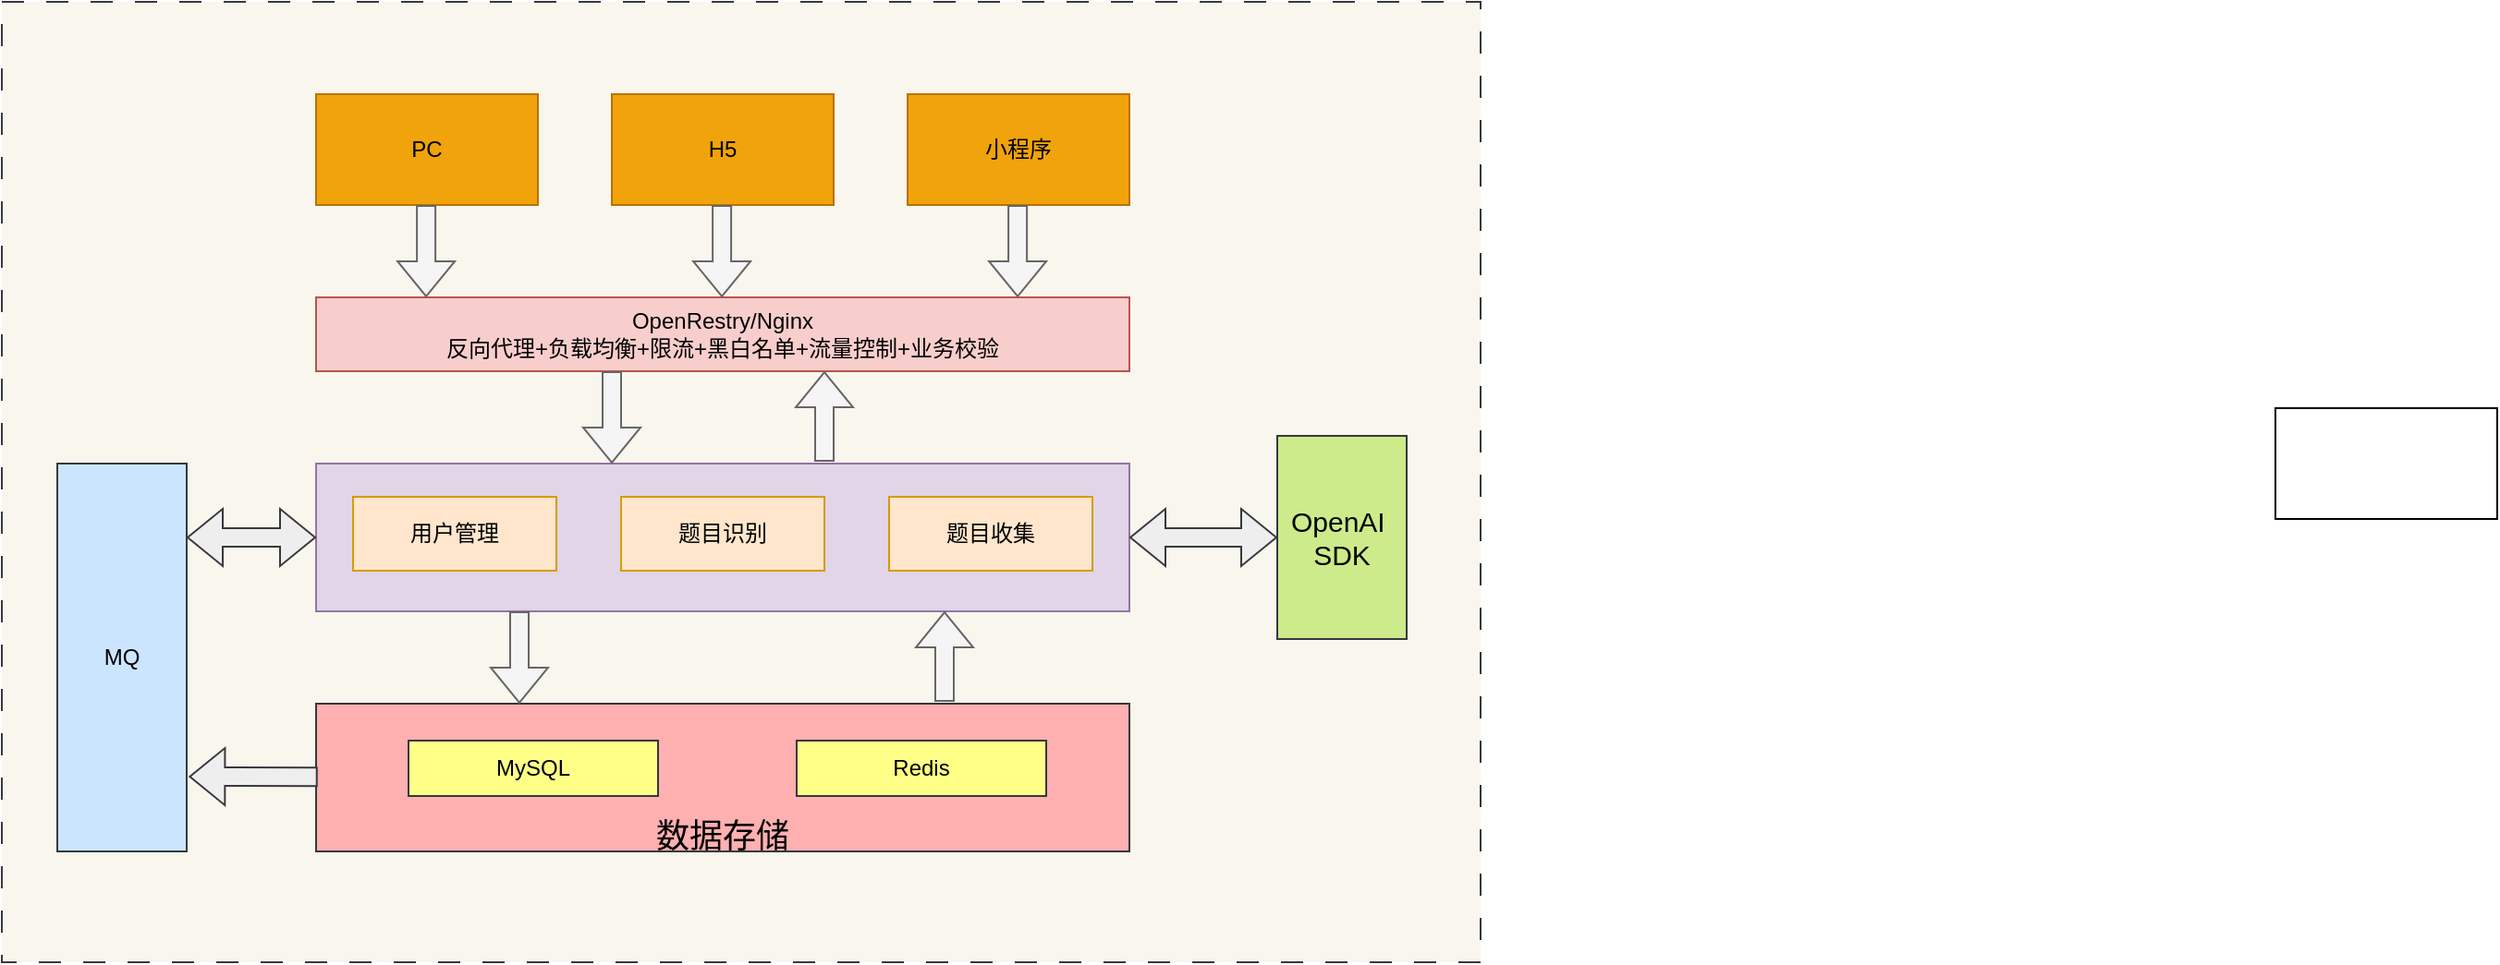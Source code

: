 <mxfile version="25.0.3">
  <diagram name="第 1 页" id="1cWHc6eXeA2GBQ50_B6X">
    <mxGraphModel dx="1060" dy="697" grid="1" gridSize="10" guides="1" tooltips="1" connect="1" arrows="1" fold="1" page="1" pageScale="1" pageWidth="827" pageHeight="1169" math="0" shadow="0">
      <root>
        <mxCell id="0" />
        <mxCell id="1" parent="0" />
        <mxCell id="27CM9ocwMfiaDfQ64QIg-33" value="" style="whiteSpace=wrap;html=1;fillColor=#f9f7ed;dashed=1;dashPattern=12 12;strokeColor=#36393d;" vertex="1" parent="1">
          <mxGeometry x="30" y="30" width="800" height="520" as="geometry" />
        </mxCell>
        <mxCell id="27CM9ocwMfiaDfQ64QIg-1" value="PC" style="rounded=0;whiteSpace=wrap;html=1;fillColor=#f0a30a;strokeColor=#BD7000;fontColor=#000000;" vertex="1" parent="1">
          <mxGeometry x="200" y="80" width="120" height="60" as="geometry" />
        </mxCell>
        <mxCell id="27CM9ocwMfiaDfQ64QIg-2" value="小程序" style="rounded=0;whiteSpace=wrap;html=1;fillColor=#f0a30a;strokeColor=#BD7000;fontColor=#000000;" vertex="1" parent="1">
          <mxGeometry x="520" y="80" width="120" height="60" as="geometry" />
        </mxCell>
        <mxCell id="27CM9ocwMfiaDfQ64QIg-3" value="OpenRestry/Nginx&lt;div&gt;反向代理+负载均衡+限流+黑白名单+流量控制+业务校验&lt;/div&gt;" style="rounded=0;whiteSpace=wrap;html=1;fillColor=#f8cecc;strokeColor=#b85450;" vertex="1" parent="1">
          <mxGeometry x="200" y="190" width="440" height="40" as="geometry" />
        </mxCell>
        <mxCell id="27CM9ocwMfiaDfQ64QIg-4" value="" style="shape=flexArrow;endArrow=classic;html=1;rounded=0;fillColor=#f5f5f5;strokeColor=#666666;" edge="1" parent="1">
          <mxGeometry width="50" height="50" relative="1" as="geometry">
            <mxPoint x="259.55" y="140" as="sourcePoint" />
            <mxPoint x="259.55" y="190" as="targetPoint" />
          </mxGeometry>
        </mxCell>
        <mxCell id="27CM9ocwMfiaDfQ64QIg-5" value="" style="shape=flexArrow;endArrow=classic;html=1;rounded=0;fillColor=#f5f5f5;strokeColor=#666666;" edge="1" parent="1">
          <mxGeometry width="50" height="50" relative="1" as="geometry">
            <mxPoint x="579.55" y="140" as="sourcePoint" />
            <mxPoint x="579.55" y="190" as="targetPoint" />
          </mxGeometry>
        </mxCell>
        <mxCell id="27CM9ocwMfiaDfQ64QIg-6" value="" style="rounded=0;whiteSpace=wrap;html=1;fillColor=#e1d5e7;strokeColor=#9673a6;align=left;" vertex="1" parent="1">
          <mxGeometry x="200" y="280" width="440" height="80" as="geometry" />
        </mxCell>
        <mxCell id="27CM9ocwMfiaDfQ64QIg-7" value="用户管理" style="rounded=0;whiteSpace=wrap;html=1;fillColor=#ffe6cc;strokeColor=#d79b00;" vertex="1" parent="1">
          <mxGeometry x="220" y="298" width="110" height="40" as="geometry" />
        </mxCell>
        <mxCell id="27CM9ocwMfiaDfQ64QIg-9" value="题目识别" style="rounded=0;whiteSpace=wrap;html=1;fillColor=#ffe6cc;strokeColor=#d79b00;" vertex="1" parent="1">
          <mxGeometry x="365" y="298" width="110" height="40" as="geometry" />
        </mxCell>
        <mxCell id="27CM9ocwMfiaDfQ64QIg-10" value="题目收集" style="rounded=0;whiteSpace=wrap;html=1;fillColor=#ffe6cc;strokeColor=#d79b00;" vertex="1" parent="1">
          <mxGeometry x="510" y="298" width="110" height="40" as="geometry" />
        </mxCell>
        <mxCell id="27CM9ocwMfiaDfQ64QIg-11" value="" style="rounded=0;whiteSpace=wrap;html=1;" vertex="1" parent="1">
          <mxGeometry x="1260" y="250" width="120" height="60" as="geometry" />
        </mxCell>
        <mxCell id="27CM9ocwMfiaDfQ64QIg-13" value="" style="shape=flexArrow;endArrow=classic;html=1;rounded=0;fillColor=#f5f5f5;strokeColor=#666666;" edge="1" parent="1">
          <mxGeometry width="50" height="50" relative="1" as="geometry">
            <mxPoint x="360" y="230" as="sourcePoint" />
            <mxPoint x="360" y="280" as="targetPoint" />
          </mxGeometry>
        </mxCell>
        <mxCell id="27CM9ocwMfiaDfQ64QIg-14" value="" style="shape=flexArrow;endArrow=classic;html=1;rounded=0;fillColor=#f5f5f5;strokeColor=#666666;" edge="1" parent="1">
          <mxGeometry width="50" height="50" relative="1" as="geometry">
            <mxPoint x="475" y="279" as="sourcePoint" />
            <mxPoint x="475" y="230" as="targetPoint" />
          </mxGeometry>
        </mxCell>
        <mxCell id="27CM9ocwMfiaDfQ64QIg-15" value="&lt;div&gt;&lt;font style=&quot;font-size: 18px;&quot;&gt;&lt;br&gt;&lt;/font&gt;&lt;/div&gt;&lt;div&gt;&lt;br&gt;&lt;/div&gt;&lt;div&gt;&lt;br&gt;&lt;/div&gt;&lt;div&gt;&lt;br&gt;&lt;/div&gt;&lt;font style=&quot;font-size: 18px;&quot;&gt;数据存储&lt;/font&gt;" style="rounded=0;whiteSpace=wrap;html=1;fillColor=#FFB0B0;strokeColor=#36393d;align=center;" vertex="1" parent="1">
          <mxGeometry x="200" y="410" width="440" height="80" as="geometry" />
        </mxCell>
        <mxCell id="27CM9ocwMfiaDfQ64QIg-16" value="MySQL" style="rounded=0;whiteSpace=wrap;html=1;fillColor=#ffff88;strokeColor=#36393d;" vertex="1" parent="1">
          <mxGeometry x="250" y="430" width="135" height="30" as="geometry" />
        </mxCell>
        <mxCell id="27CM9ocwMfiaDfQ64QIg-17" value="Redis" style="rounded=0;whiteSpace=wrap;html=1;fillColor=#ffff88;strokeColor=#36393d;" vertex="1" parent="1">
          <mxGeometry x="460" y="430" width="135" height="30" as="geometry" />
        </mxCell>
        <mxCell id="27CM9ocwMfiaDfQ64QIg-18" value="" style="shape=flexArrow;endArrow=classic;html=1;rounded=0;fillColor=#f5f5f5;strokeColor=#666666;" edge="1" parent="1">
          <mxGeometry width="50" height="50" relative="1" as="geometry">
            <mxPoint x="310" y="360" as="sourcePoint" />
            <mxPoint x="310" y="410" as="targetPoint" />
          </mxGeometry>
        </mxCell>
        <mxCell id="27CM9ocwMfiaDfQ64QIg-19" value="" style="shape=flexArrow;endArrow=classic;html=1;rounded=0;fillColor=#f5f5f5;strokeColor=#666666;" edge="1" parent="1">
          <mxGeometry width="50" height="50" relative="1" as="geometry">
            <mxPoint x="540" y="409" as="sourcePoint" />
            <mxPoint x="540" y="360" as="targetPoint" />
          </mxGeometry>
        </mxCell>
        <mxCell id="27CM9ocwMfiaDfQ64QIg-20" value="&lt;font style=&quot;font-size: 15px;&quot;&gt;OpenAI&amp;nbsp; SDK&lt;/font&gt;" style="rounded=0;whiteSpace=wrap;html=1;fillColor=#cdeb8b;strokeColor=#36393d;" vertex="1" parent="1">
          <mxGeometry x="720" y="265" width="70" height="110" as="geometry" />
        </mxCell>
        <mxCell id="27CM9ocwMfiaDfQ64QIg-23" value="" style="shape=flexArrow;endArrow=classic;startArrow=classic;html=1;rounded=0;entryX=0;entryY=0.5;entryDx=0;entryDy=0;exitX=1;exitY=0.5;exitDx=0;exitDy=0;fillColor=#eeeeee;strokeColor=#36393d;" edge="1" parent="1" source="27CM9ocwMfiaDfQ64QIg-6" target="27CM9ocwMfiaDfQ64QIg-20">
          <mxGeometry width="100" height="100" relative="1" as="geometry">
            <mxPoint x="660" y="530" as="sourcePoint" />
            <mxPoint x="760" y="430" as="targetPoint" />
          </mxGeometry>
        </mxCell>
        <mxCell id="27CM9ocwMfiaDfQ64QIg-24" value="MQ" style="rounded=0;whiteSpace=wrap;html=1;fillColor=#cce5ff;strokeColor=#36393d;" vertex="1" parent="1">
          <mxGeometry x="60" y="280" width="70" height="210" as="geometry" />
        </mxCell>
        <mxCell id="27CM9ocwMfiaDfQ64QIg-25" value="" style="shape=flexArrow;endArrow=classic;html=1;rounded=0;entryX=1.017;entryY=0.807;entryDx=0;entryDy=0;exitX=0.002;exitY=0.426;exitDx=0;exitDy=0;exitPerimeter=0;fillColor=#eeeeee;strokeColor=#36393d;entryPerimeter=0;" edge="1" parent="1" target="27CM9ocwMfiaDfQ64QIg-24">
          <mxGeometry width="50" height="50" relative="1" as="geometry">
            <mxPoint x="200.88" y="449.59" as="sourcePoint" />
            <mxPoint x="160" y="449.55" as="targetPoint" />
          </mxGeometry>
        </mxCell>
        <mxCell id="27CM9ocwMfiaDfQ64QIg-28" value="" style="shape=flexArrow;endArrow=classic;startArrow=classic;html=1;rounded=0;fillColor=#eeeeee;strokeColor=#36393d;" edge="1" parent="1">
          <mxGeometry width="100" height="100" relative="1" as="geometry">
            <mxPoint x="130" y="320" as="sourcePoint" />
            <mxPoint x="200" y="320" as="targetPoint" />
          </mxGeometry>
        </mxCell>
        <mxCell id="27CM9ocwMfiaDfQ64QIg-29" value="H5" style="rounded=0;whiteSpace=wrap;html=1;fillColor=#f0a30a;strokeColor=#BD7000;fontColor=#000000;" vertex="1" parent="1">
          <mxGeometry x="360" y="80" width="120" height="60" as="geometry" />
        </mxCell>
        <mxCell id="27CM9ocwMfiaDfQ64QIg-30" value="" style="shape=flexArrow;endArrow=classic;html=1;rounded=0;fillColor=#f5f5f5;strokeColor=#666666;" edge="1" parent="1">
          <mxGeometry width="50" height="50" relative="1" as="geometry">
            <mxPoint x="419.55" y="140" as="sourcePoint" />
            <mxPoint x="419.55" y="190" as="targetPoint" />
          </mxGeometry>
        </mxCell>
      </root>
    </mxGraphModel>
  </diagram>
</mxfile>
